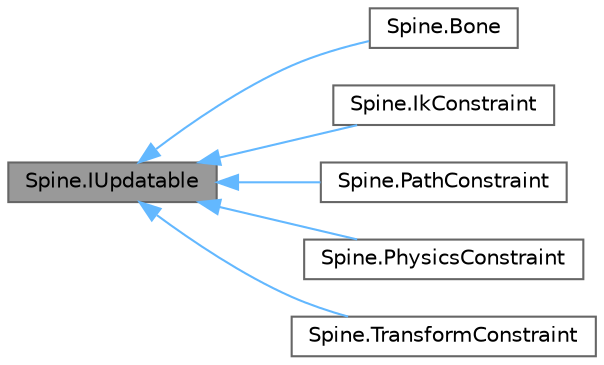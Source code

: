 digraph "Spine.IUpdatable"
{
 // LATEX_PDF_SIZE
  bgcolor="transparent";
  edge [fontname=Helvetica,fontsize=10,labelfontname=Helvetica,labelfontsize=10];
  node [fontname=Helvetica,fontsize=10,shape=box,height=0.2,width=0.4];
  rankdir="LR";
  Node1 [id="Node000001",label="Spine.IUpdatable",height=0.2,width=0.4,color="gray40", fillcolor="grey60", style="filled", fontcolor="black",tooltip="The interface for items updated by Skeleton.UpdateWorldTransform(Physics)."];
  Node1 -> Node2 [id="edge1_Node000001_Node000002",dir="back",color="steelblue1",style="solid",tooltip=" "];
  Node2 [id="Node000002",label="Spine.Bone",height=0.2,width=0.4,color="gray40", fillcolor="white", style="filled",URL="$class_spine_1_1_bone.html",tooltip="Stores a bone's current pose."];
  Node1 -> Node3 [id="edge2_Node000001_Node000003",dir="back",color="steelblue1",style="solid",tooltip=" "];
  Node3 [id="Node000003",label="Spine.IkConstraint",height=0.2,width=0.4,color="gray40", fillcolor="white", style="filled",URL="$class_spine_1_1_ik_constraint.html",tooltip=" "];
  Node1 -> Node4 [id="edge3_Node000001_Node000004",dir="back",color="steelblue1",style="solid",tooltip=" "];
  Node4 [id="Node000004",label="Spine.PathConstraint",height=0.2,width=0.4,color="gray40", fillcolor="white", style="filled",URL="$class_spine_1_1_path_constraint.html",tooltip=" "];
  Node1 -> Node5 [id="edge4_Node000001_Node000005",dir="back",color="steelblue1",style="solid",tooltip=" "];
  Node5 [id="Node000005",label="Spine.PhysicsConstraint",height=0.2,width=0.4,color="gray40", fillcolor="white", style="filled",URL="$class_spine_1_1_physics_constraint.html",tooltip="Stores the current pose for a physics constraint. A physics constraint applies physics to bones."];
  Node1 -> Node6 [id="edge5_Node000001_Node000006",dir="back",color="steelblue1",style="solid",tooltip=" "];
  Node6 [id="Node000006",label="Spine.TransformConstraint",height=0.2,width=0.4,color="gray40", fillcolor="white", style="filled",URL="$class_spine_1_1_transform_constraint.html",tooltip=" "];
}
